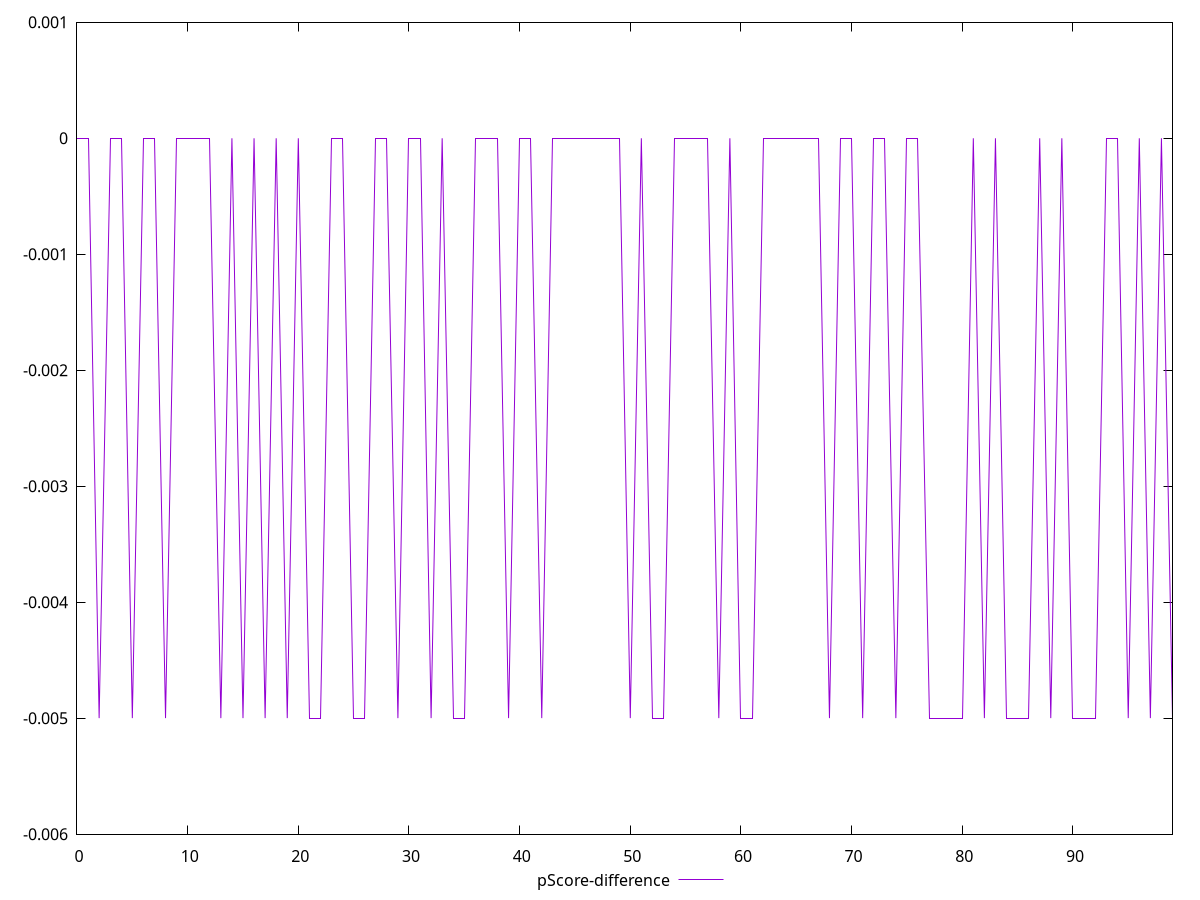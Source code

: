reset

$pScoreDifference <<EOF
0 0
1 0
2 -0.0050000000000000044
3 0
4 0
5 -0.0050000000000000044
6 0
7 0
8 -0.0050000000000000044
9 0
10 0
11 0
12 0
13 -0.0050000000000000044
14 0
15 -0.0050000000000000044
16 0
17 -0.0050000000000000044
18 0
19 -0.0050000000000000044
20 0
21 -0.0050000000000000044
22 -0.0050000000000000044
23 0
24 0
25 -0.0050000000000000044
26 -0.0050000000000000044
27 0
28 0
29 -0.0050000000000000044
30 0
31 0
32 -0.0050000000000000044
33 0
34 -0.0050000000000000044
35 -0.0050000000000000044
36 0
37 0
38 0
39 -0.0050000000000000044
40 0
41 0
42 -0.0050000000000000044
43 0
44 0
45 0
46 0
47 0
48 0
49 0
50 -0.0050000000000000044
51 0
52 -0.0050000000000000044
53 -0.0050000000000000044
54 0
55 0
56 0
57 0
58 -0.0050000000000000044
59 0
60 -0.0050000000000000044
61 -0.0050000000000000044
62 0
63 0
64 0
65 0
66 0
67 0
68 -0.0050000000000000044
69 0
70 0
71 -0.0050000000000000044
72 0
73 0
74 -0.0050000000000000044
75 0
76 0
77 -0.0050000000000000044
78 -0.0050000000000000044
79 -0.0050000000000000044
80 -0.0050000000000000044
81 0
82 -0.0050000000000000044
83 0
84 -0.0050000000000000044
85 -0.0050000000000000044
86 -0.0050000000000000044
87 0
88 -0.0050000000000000044
89 0
90 -0.0050000000000000044
91 -0.0050000000000000044
92 -0.0050000000000000044
93 0
94 0
95 -0.0050000000000000044
96 0
97 -0.0050000000000000044
98 0
99 -0.0050000000000000044
EOF

set key outside below
set xrange [0:99]
set yrange [-0.0060000000000000045:0.001]
set trange [-0.0060000000000000045:0.001]
set terminal svg size 640, 500 enhanced background rgb 'white'
set output "reports/report_00032_2021-02-25T10-28-15.087Z/legacy-javascript/samples/astro/pScore-difference/values.svg"

plot $pScoreDifference title "pScore-difference" with line

reset

